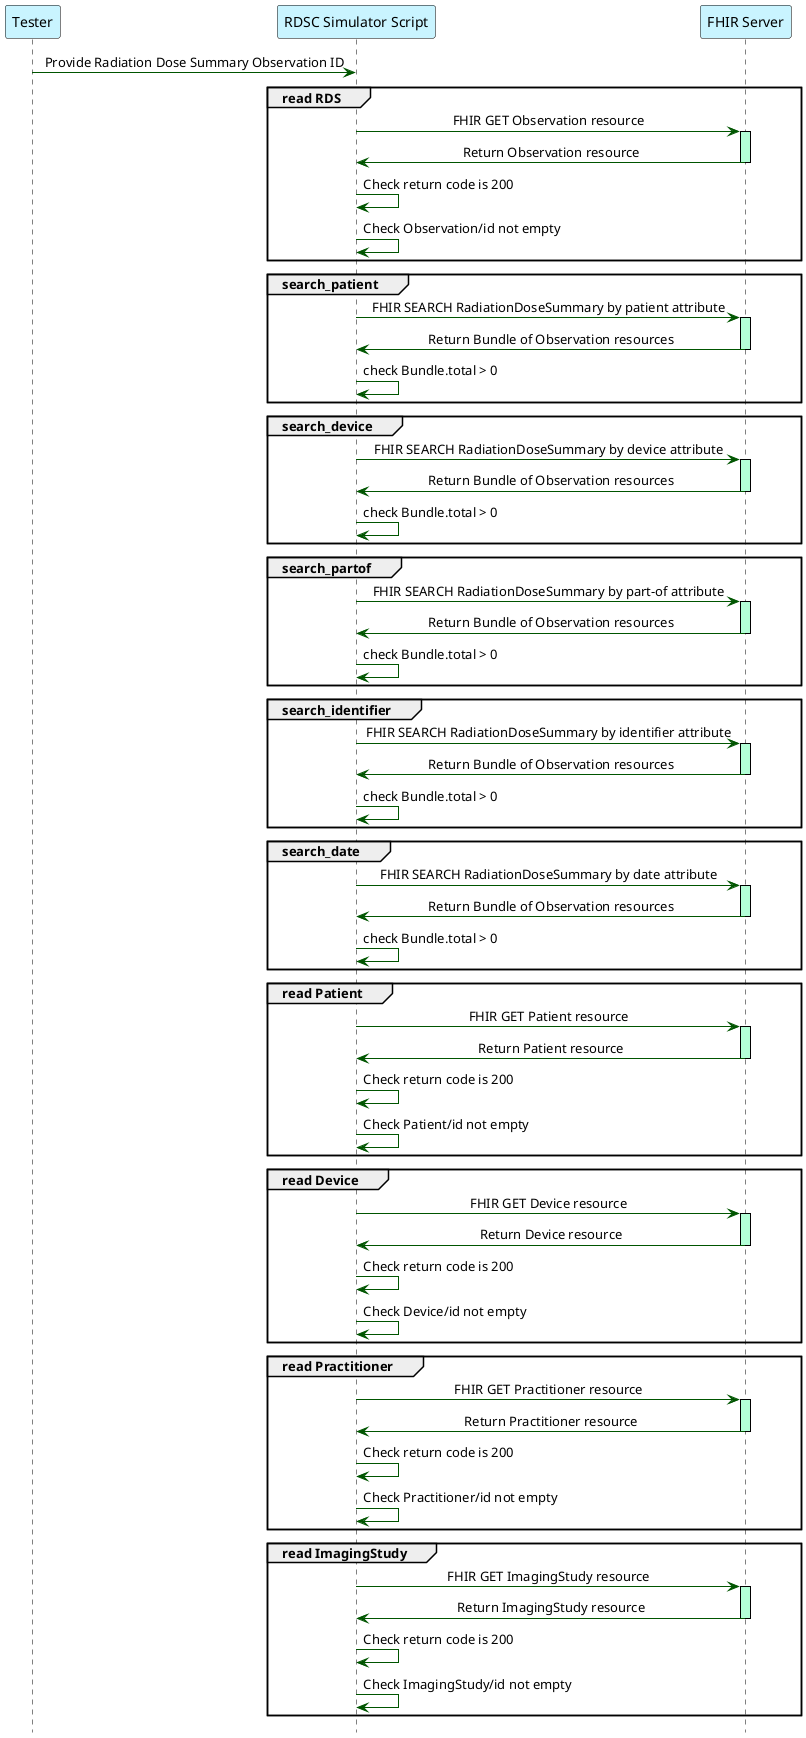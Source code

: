 @startuml
hide footbox
skinparam sequenceMessageAlign center
skinparam sequence {
ArrowColor #005500
LifeLineBorderColor Black
ActorFontColor Black
ActorBorderColor Black
ParticipantBorderColor Black
ParticipantBackgroundColor #c9f4ff
ActorBackgroundColor #c9f4ff
}

participant "Tester" as tester
participant "RDSC Simulator Script" as rdsp
participant "FHIR Server" as server

tester -> rdsp : Provide Radiation Dose Summary Observation ID

group read RDS
  rdsp -> server : FHIR GET Observation resource
  activate server #b3ffd7
  server  -> rdsp : Return Observation resource
  deactivate server
  rdsp -> rdsp : Check return code is 200
  rdsp -> rdsp : Check Observation/id not empty
end

group search_patient
  rdsp -> server : FHIR SEARCH RadiationDoseSummary by patient attribute
  activate server #b3ffd7
  server  -> rdsp : Return Bundle of Observation resources
  deactivate server

  rdsp -> rdsp : check Bundle.total > 0
end

group search_device
  rdsp -> server : FHIR SEARCH RadiationDoseSummary by device attribute
  activate server #b3ffd7
  server  -> rdsp : Return Bundle of Observation resources
  deactivate server

  rdsp -> rdsp : check Bundle.total > 0
end

group search_partof
  rdsp -> server : FHIR SEARCH RadiationDoseSummary by part-of attribute
  activate server #b3ffd7
  server  -> rdsp : Return Bundle of Observation resources
  deactivate server

  rdsp  -> rdsp  : check Bundle.total > 0
end

group search_identifier
  rdsp -> server : FHIR SEARCH RadiationDoseSummary by identifier attribute
  activate server #b3ffd7
  server  -> rdsp : Return Bundle of Observation resources
  deactivate server

  rdsp -> rdsp : check Bundle.total > 0
end

group search_date
  rdsp -> server : FHIR SEARCH RadiationDoseSummary by date attribute
  activate server #b3ffd7
  server  -> rdsp : Return Bundle of Observation resources
  deactivate server

  rdsp -> rdsp : check Bundle.total > 0
end

group read Patient
  rdsp -> server : FHIR GET Patient resource
  activate server #b3ffd7
  server  -> rdsp : Return Patient resource
  deactivate server
  rdsp -> rdsp : Check return code is 200
  rdsp -> rdsp : Check Patient/id not empty
end

group read Device
  rdsp -> server : FHIR GET Device resource
  activate server #b3ffd7
  server  -> rdsp : Return Device resource
  deactivate server
  rdsp -> rdsp : Check return code is 200
  rdsp -> rdsp : Check Device/id not empty
end

group read Practitioner
  rdsp -> server : FHIR GET Practitioner resource
  activate server #b3ffd7
  server  -> rdsp : Return Practitioner resource
  deactivate server
  rdsp -> rdsp : Check return code is 200
  rdsp -> rdsp : Check Practitioner/id not empty
end

group read ImagingStudy
  rdsp -> server : FHIR GET ImagingStudy resource
  activate server #b3ffd7
  server  -> rdsp : Return ImagingStudy resource
  deactivate server
  rdsp -> rdsp : Check return code is 200
  rdsp -> rdsp : Check ImagingStudy/id not empty
end
@enduml